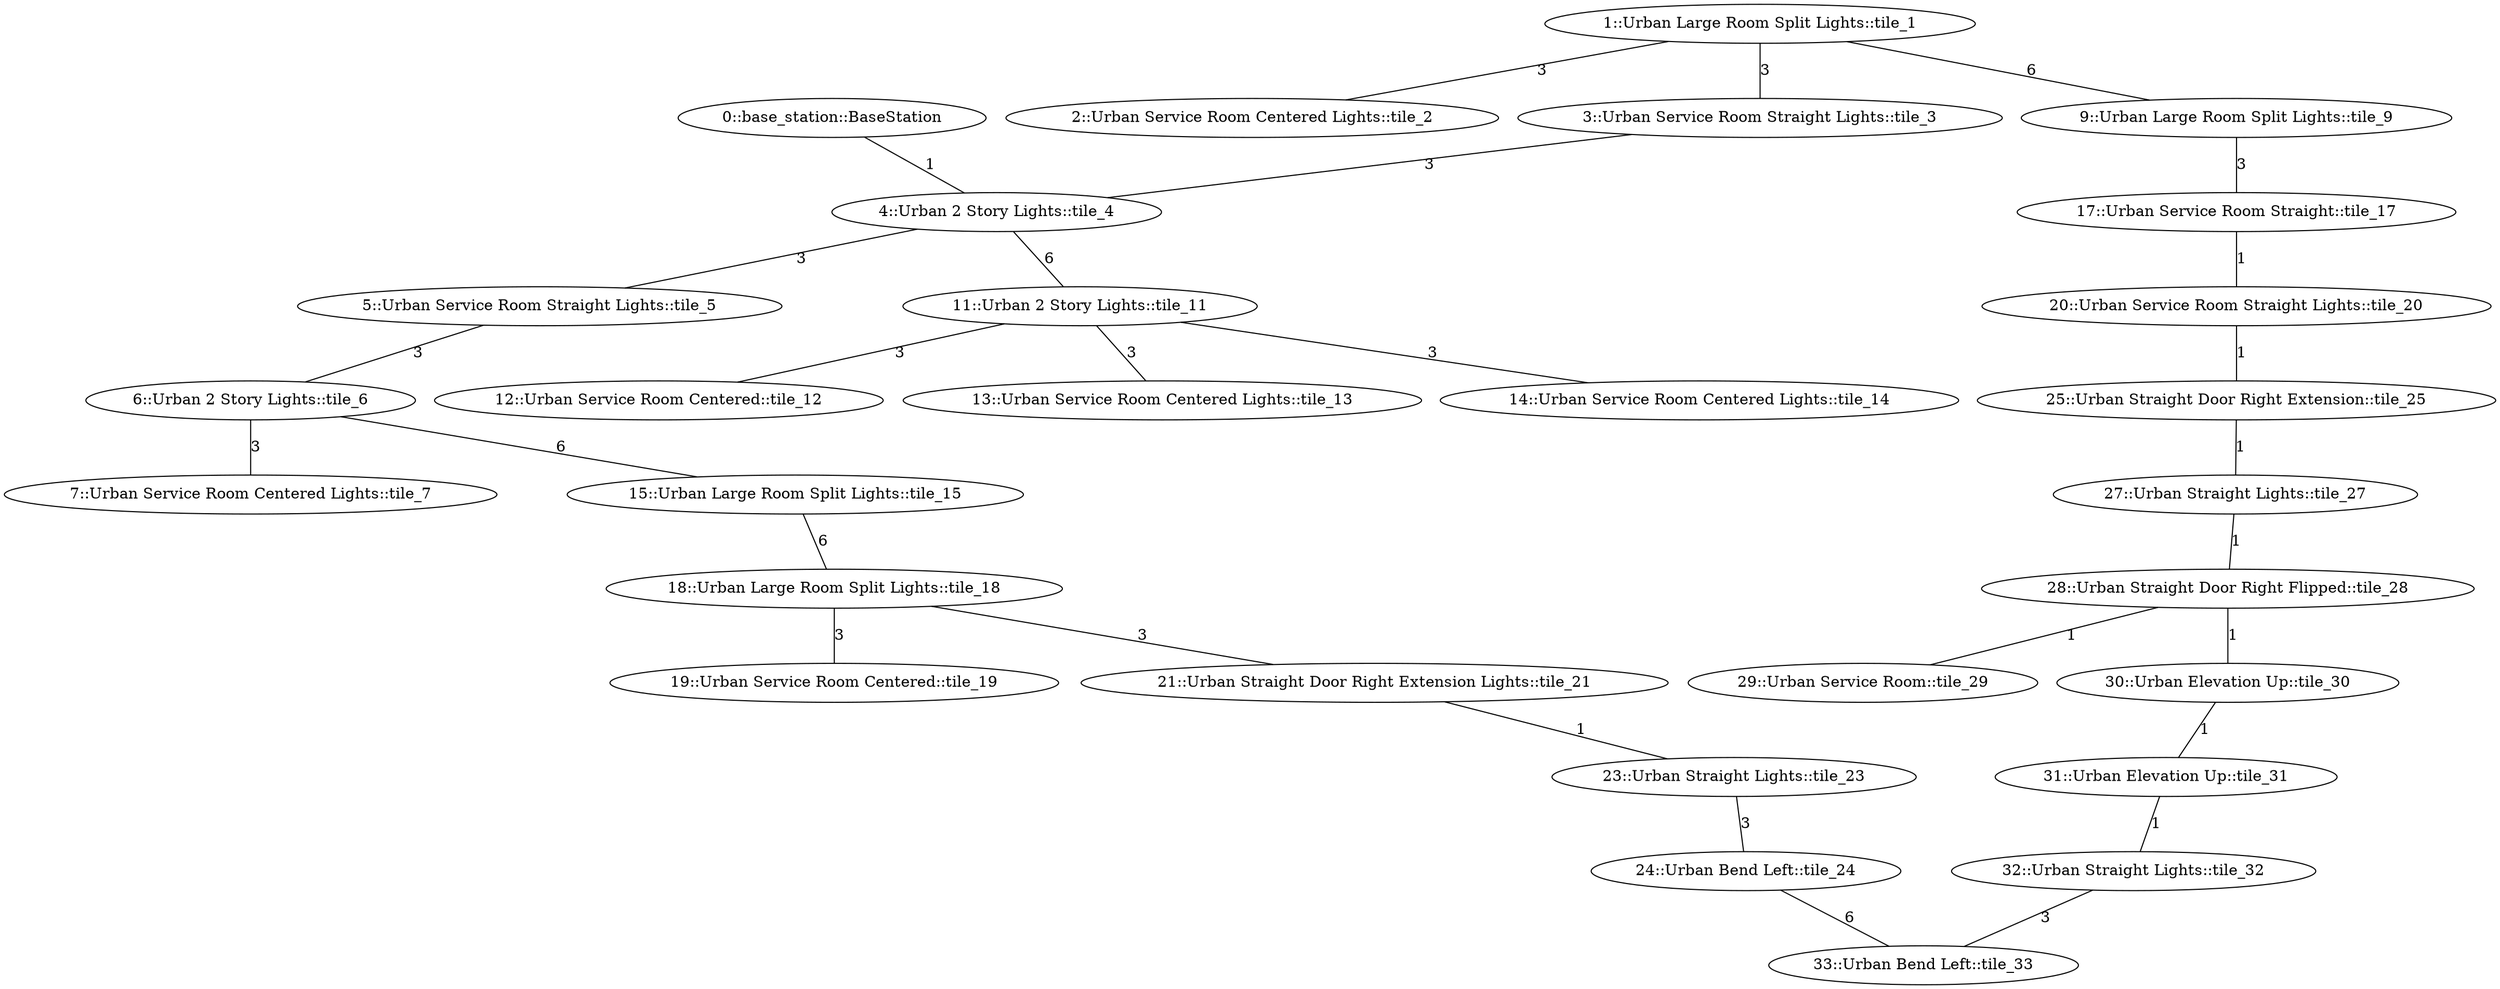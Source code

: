 /* Visibility graph for urban_circuit_04.tsv */
/* Generated with the tile_tsv.py script: */
/*   tile_tsv.py urban_circuit_04.tsv -\-graph-file urban_circuit_04.dot -\-world-file urban_circuit_04.sdf -\-world-name urban_circuit_04 -\-scale_x 40 -\-scale_y 40 -\-urban -\-y0 24 -\-x0 -96.05 -\-z0 0.92 -\-level_type row_col -\-levels_buf 9 */

graph {
  /* ==== Vertices ==== */

  /* Base station / Staging area */
  0   [label="0::base_station::BaseStation"];

  1   [label="1::Urban Large Room Split Lights::tile_1"];
  2   [label="2::Urban Service Room Centered Lights::tile_2"];
  3   [label="3::Urban Service Room Straight Lights::tile_3"];
  4   [label="4::Urban 2 Story Lights::tile_4"];
  5   [label="5::Urban Service Room Straight Lights::tile_5"];
  6   [label="6::Urban 2 Story Lights::tile_6"];
  7   [label="7::Urban Service Room Centered Lights::tile_7"];
  9   [label="9::Urban Large Room Split Lights::tile_9"];
  11  [label="11::Urban 2 Story Lights::tile_11"];
  12  [label="12::Urban Service Room Centered::tile_12"];
  13  [label="13::Urban Service Room Centered Lights::tile_13"];
  14  [label="14::Urban Service Room Centered Lights::tile_14"];
  15  [label="15::Urban Large Room Split Lights::tile_15"];
  17  [label="17::Urban Service Room Straight::tile_17"];
  18  [label="18::Urban Large Room Split Lights::tile_18"];
  19  [label="19::Urban Service Room Centered::tile_19"];
  20  [label="20::Urban Service Room Straight Lights::tile_20"];
  21  [label="21::Urban Straight Door Right Extension Lights::tile_21"];
  23  [label="23::Urban Straight Lights::tile_23"];
  24  [label="24::Urban Bend Left::tile_24"];
  25  [label="25::Urban Straight Door Right Extension::tile_25"];
  27  [label="27::Urban Straight Lights::tile_27"];
  28  [label="28::Urban Straight Door Right Flipped::tile_28"];
  29  [label="29::Urban Service Room::tile_29"];
  30  [label="30::Urban Elevation Up::tile_30"];
  31  [label="31::Urban Elevation Up::tile_31"];
  32  [label="32::Urban Straight Lights::tile_32"];
  33  [label="33::Urban Bend Left::tile_33"];

  /* ==== Edges ==== */

  /* Base station */
  0  -- 4   [label=1];
  1  -- 3   [label=3];  /* Intersection */
  1  -- 9   [label=6];  /* Intersection */
  3  -- 4   [label=3];  /* Intersection */
  4  -- 5   [label=3];  /* Intersection */
  4  -- 11  [label=6];  /* Intersection */
  5  -- 6   [label=3];  /* Intersection */
  6  -- 15  [label=6];  /* Intersection */
  9  -- 17  [label=3];  /* Intersection */
  15 -- 18  [label=6];  /* Intersection */
  17 -- 20  [label=1];
  18 -- 21  [label=3];  /* Intersection */
  20 -- 25  [label=1];
  21 -- 23  [label=1];
  23 -- 24  [label=3];
  24 -- 33  [label=6];
  25 -- 27  [label=1];
  27 -- 28  [label=1];
  28 -- 30  [label=1];
  30 -- 31  [label=1];
  31 -- 32  [label=1];
  32 -- 33  [label=3];
  1  -- 2   [label=3];  /* Intersection */
  6  -- 7   [label=3];  /* Intersection */
  11 -- 12  [label=3];  /* Intersection */
  11 -- 13  [label=3];  /* Intersection */
  11 -- 14  [label=3];  /* Intersection */
  18 -- 19  [label=3];  /* Intersection */
  28 -- 29  [label=1];
}

